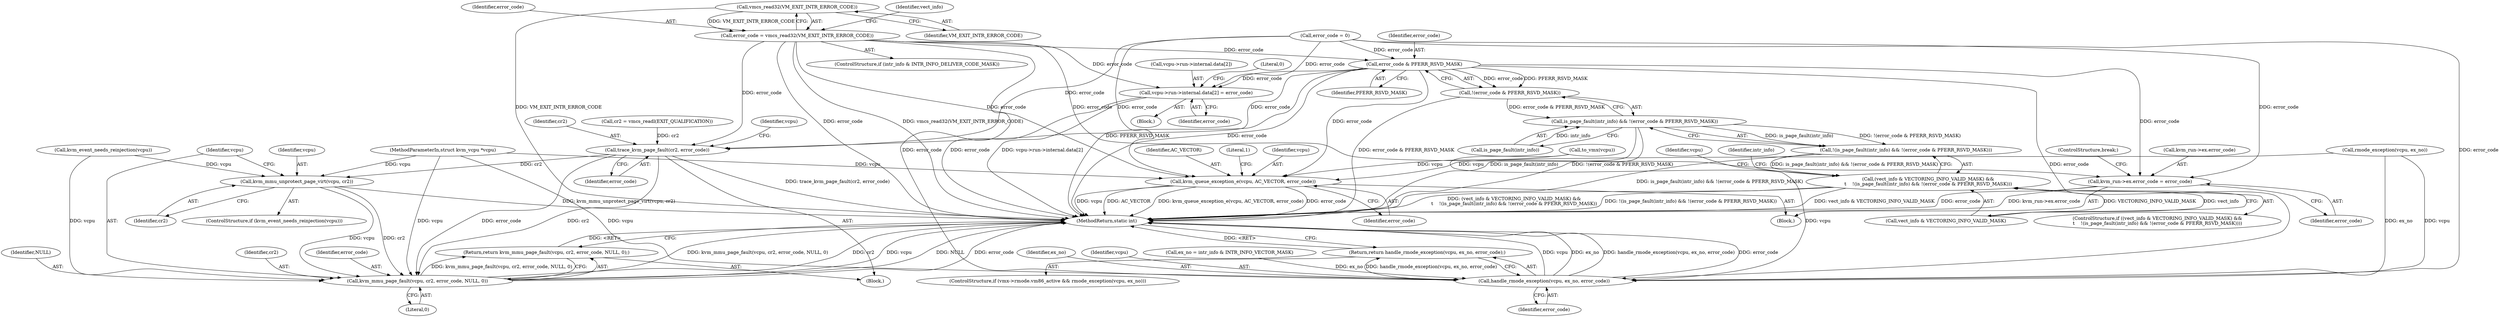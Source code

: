 digraph "0_linux_54a20552e1eae07aa240fa370a0293e006b5faed_0@API" {
"1000196" [label="(Call,vmcs_read32(VM_EXIT_INTR_ERROR_CODE))"];
"1000194" [label="(Call,error_code = vmcs_read32(VM_EXIT_INTR_ERROR_CODE))"];
"1000208" [label="(Call,error_code & PFERR_RSVD_MASK)"];
"1000207" [label="(Call,!(error_code & PFERR_RSVD_MASK))"];
"1000204" [label="(Call,is_page_fault(intr_info) && !(error_code & PFERR_RSVD_MASK))"];
"1000203" [label="(Call,!(is_page_fault(intr_info) && !(error_code & PFERR_RSVD_MASK)))"];
"1000199" [label="(Call,(vect_info & VECTORING_INFO_VALID_MASK) &&\n\t    !(is_page_fault(intr_info) && !(error_code & PFERR_RSVD_MASK)))"];
"1000259" [label="(Call,vcpu->run->internal.data[2] = error_code)"];
"1000282" [label="(Call,trace_kvm_page_fault(cr2, error_code))"];
"1000288" [label="(Call,kvm_mmu_unprotect_page_virt(vcpu, cr2))"];
"1000292" [label="(Call,kvm_mmu_page_fault(vcpu, cr2, error_code, NULL, 0))"];
"1000291" [label="(Return,return kvm_mmu_page_fault(vcpu, cr2, error_code, NULL, 0);)"];
"1000314" [label="(Call,handle_rmode_exception(vcpu, ex_no, error_code))"];
"1000313" [label="(Return,return handle_rmode_exception(vcpu, ex_no, error_code);)"];
"1000322" [label="(Call,kvm_queue_exception_e(vcpu, AC_VECTOR, error_code))"];
"1000447" [label="(Call,kvm_run->ex.error_code = error_code)"];
"1000285" [label="(ControlStructure,if (kvm_event_needs_reinjection(vcpu)))"];
"1000278" [label="(Call,cr2 = vmcs_readl(EXIT_QUALIFICATION))"];
"1000292" [label="(Call,kvm_mmu_page_fault(vcpu, cr2, error_code, NULL, 0))"];
"1000197" [label="(Identifier,VM_EXIT_INTR_ERROR_CODE)"];
"1000325" [label="(Identifier,error_code)"];
"1000327" [label="(Literal,1)"];
"1000198" [label="(ControlStructure,if ((vect_info & VECTORING_INFO_VALID_MASK) &&\n\t    !(is_page_fault(intr_info) && !(error_code & PFERR_RSVD_MASK))))"];
"1000196" [label="(Call,vmcs_read32(VM_EXIT_INTR_ERROR_CODE))"];
"1000287" [label="(Identifier,vcpu)"];
"1000316" [label="(Identifier,ex_no)"];
"1000315" [label="(Identifier,vcpu)"];
"1000314" [label="(Call,handle_rmode_exception(vcpu, ex_no, error_code))"];
"1000294" [label="(Identifier,cr2)"];
"1000297" [label="(Literal,0)"];
"1000194" [label="(Call,error_code = vmcs_read32(VM_EXIT_INTR_ERROR_CODE))"];
"1000291" [label="(Return,return kvm_mmu_page_fault(vcpu, cr2, error_code, NULL, 0);)"];
"1000215" [label="(Identifier,vcpu)"];
"1000448" [label="(Call,kvm_run->ex.error_code)"];
"1000205" [label="(Call,is_page_fault(intr_info))"];
"1000284" [label="(Identifier,error_code)"];
"1000303" [label="(ControlStructure,if (vmx->rmode.vm86_active && rmode_exception(vcpu, ex_no)))"];
"1000204" [label="(Call,is_page_fault(intr_info) && !(error_code & PFERR_RSVD_MASK))"];
"1000295" [label="(Identifier,error_code)"];
"1000210" [label="(Identifier,PFERR_RSVD_MASK)"];
"1000323" [label="(Identifier,vcpu)"];
"1000286" [label="(Call,kvm_event_needs_reinjection(vcpu))"];
"1000453" [label="(Identifier,error_code)"];
"1000190" [label="(ControlStructure,if (intr_info & INTR_INFO_DELIVER_CODE_MASK))"];
"1000457" [label="(MethodReturn,static int)"];
"1000271" [label="(Literal,0)"];
"1000290" [label="(Identifier,cr2)"];
"1000203" [label="(Call,!(is_page_fault(intr_info) && !(error_code & PFERR_RSVD_MASK)))"];
"1000289" [label="(Identifier,vcpu)"];
"1000200" [label="(Call,vect_info & VECTORING_INFO_VALID_MASK)"];
"1000298" [label="(Call,ex_no = intr_info & INTR_INFO_VECTOR_MASK)"];
"1000320" [label="(Block,)"];
"1000211" [label="(Block,)"];
"1000207" [label="(Call,!(error_code & PFERR_RSVD_MASK))"];
"1000107" [label="(MethodParameterIn,struct kvm_vcpu *vcpu)"];
"1000187" [label="(Call,error_code = 0)"];
"1000293" [label="(Identifier,vcpu)"];
"1000112" [label="(Call,to_vmx(vcpu))"];
"1000322" [label="(Call,kvm_queue_exception_e(vcpu, AC_VECTOR, error_code))"];
"1000282" [label="(Call,trace_kvm_page_fault(cr2, error_code))"];
"1000275" [label="(Block,)"];
"1000269" [label="(Identifier,error_code)"];
"1000454" [label="(ControlStructure,break;)"];
"1000195" [label="(Identifier,error_code)"];
"1000201" [label="(Identifier,vect_info)"];
"1000283" [label="(Identifier,cr2)"];
"1000274" [label="(Identifier,intr_info)"];
"1000288" [label="(Call,kvm_mmu_unprotect_page_virt(vcpu, cr2))"];
"1000313" [label="(Return,return handle_rmode_exception(vcpu, ex_no, error_code);)"];
"1000260" [label="(Call,vcpu->run->internal.data[2])"];
"1000447" [label="(Call,kvm_run->ex.error_code = error_code)"];
"1000209" [label="(Identifier,error_code)"];
"1000317" [label="(Identifier,error_code)"];
"1000259" [label="(Call,vcpu->run->internal.data[2] = error_code)"];
"1000208" [label="(Call,error_code & PFERR_RSVD_MASK)"];
"1000199" [label="(Call,(vect_info & VECTORING_INFO_VALID_MASK) &&\n\t    !(is_page_fault(intr_info) && !(error_code & PFERR_RSVD_MASK)))"];
"1000310" [label="(Call,rmode_exception(vcpu, ex_no))"];
"1000324" [label="(Identifier,AC_VECTOR)"];
"1000296" [label="(Identifier,NULL)"];
"1000196" -> "1000194"  [label="AST: "];
"1000196" -> "1000197"  [label="CFG: "];
"1000197" -> "1000196"  [label="AST: "];
"1000194" -> "1000196"  [label="CFG: "];
"1000196" -> "1000457"  [label="DDG: VM_EXIT_INTR_ERROR_CODE"];
"1000196" -> "1000194"  [label="DDG: VM_EXIT_INTR_ERROR_CODE"];
"1000194" -> "1000190"  [label="AST: "];
"1000195" -> "1000194"  [label="AST: "];
"1000201" -> "1000194"  [label="CFG: "];
"1000194" -> "1000457"  [label="DDG: error_code"];
"1000194" -> "1000457"  [label="DDG: vmcs_read32(VM_EXIT_INTR_ERROR_CODE)"];
"1000194" -> "1000208"  [label="DDG: error_code"];
"1000194" -> "1000259"  [label="DDG: error_code"];
"1000194" -> "1000282"  [label="DDG: error_code"];
"1000194" -> "1000314"  [label="DDG: error_code"];
"1000194" -> "1000322"  [label="DDG: error_code"];
"1000194" -> "1000447"  [label="DDG: error_code"];
"1000208" -> "1000207"  [label="AST: "];
"1000208" -> "1000210"  [label="CFG: "];
"1000209" -> "1000208"  [label="AST: "];
"1000210" -> "1000208"  [label="AST: "];
"1000207" -> "1000208"  [label="CFG: "];
"1000208" -> "1000457"  [label="DDG: error_code"];
"1000208" -> "1000457"  [label="DDG: PFERR_RSVD_MASK"];
"1000208" -> "1000207"  [label="DDG: error_code"];
"1000208" -> "1000207"  [label="DDG: PFERR_RSVD_MASK"];
"1000187" -> "1000208"  [label="DDG: error_code"];
"1000208" -> "1000259"  [label="DDG: error_code"];
"1000208" -> "1000282"  [label="DDG: error_code"];
"1000208" -> "1000314"  [label="DDG: error_code"];
"1000208" -> "1000322"  [label="DDG: error_code"];
"1000208" -> "1000447"  [label="DDG: error_code"];
"1000207" -> "1000204"  [label="AST: "];
"1000204" -> "1000207"  [label="CFG: "];
"1000207" -> "1000457"  [label="DDG: error_code & PFERR_RSVD_MASK"];
"1000207" -> "1000204"  [label="DDG: error_code & PFERR_RSVD_MASK"];
"1000204" -> "1000203"  [label="AST: "];
"1000204" -> "1000205"  [label="CFG: "];
"1000205" -> "1000204"  [label="AST: "];
"1000203" -> "1000204"  [label="CFG: "];
"1000204" -> "1000457"  [label="DDG: !(error_code & PFERR_RSVD_MASK)"];
"1000204" -> "1000457"  [label="DDG: is_page_fault(intr_info)"];
"1000204" -> "1000203"  [label="DDG: is_page_fault(intr_info)"];
"1000204" -> "1000203"  [label="DDG: !(error_code & PFERR_RSVD_MASK)"];
"1000205" -> "1000204"  [label="DDG: intr_info"];
"1000203" -> "1000199"  [label="AST: "];
"1000199" -> "1000203"  [label="CFG: "];
"1000203" -> "1000457"  [label="DDG: is_page_fault(intr_info) && !(error_code & PFERR_RSVD_MASK)"];
"1000203" -> "1000199"  [label="DDG: is_page_fault(intr_info) && !(error_code & PFERR_RSVD_MASK)"];
"1000199" -> "1000198"  [label="AST: "];
"1000199" -> "1000200"  [label="CFG: "];
"1000200" -> "1000199"  [label="AST: "];
"1000215" -> "1000199"  [label="CFG: "];
"1000274" -> "1000199"  [label="CFG: "];
"1000199" -> "1000457"  [label="DDG: vect_info & VECTORING_INFO_VALID_MASK"];
"1000199" -> "1000457"  [label="DDG: !(is_page_fault(intr_info) && !(error_code & PFERR_RSVD_MASK))"];
"1000199" -> "1000457"  [label="DDG: (vect_info & VECTORING_INFO_VALID_MASK) &&\n\t    !(is_page_fault(intr_info) && !(error_code & PFERR_RSVD_MASK))"];
"1000200" -> "1000199"  [label="DDG: vect_info"];
"1000200" -> "1000199"  [label="DDG: VECTORING_INFO_VALID_MASK"];
"1000259" -> "1000211"  [label="AST: "];
"1000259" -> "1000269"  [label="CFG: "];
"1000260" -> "1000259"  [label="AST: "];
"1000269" -> "1000259"  [label="AST: "];
"1000271" -> "1000259"  [label="CFG: "];
"1000259" -> "1000457"  [label="DDG: vcpu->run->internal.data[2]"];
"1000259" -> "1000457"  [label="DDG: error_code"];
"1000187" -> "1000259"  [label="DDG: error_code"];
"1000282" -> "1000275"  [label="AST: "];
"1000282" -> "1000284"  [label="CFG: "];
"1000283" -> "1000282"  [label="AST: "];
"1000284" -> "1000282"  [label="AST: "];
"1000287" -> "1000282"  [label="CFG: "];
"1000282" -> "1000457"  [label="DDG: trace_kvm_page_fault(cr2, error_code)"];
"1000278" -> "1000282"  [label="DDG: cr2"];
"1000187" -> "1000282"  [label="DDG: error_code"];
"1000282" -> "1000288"  [label="DDG: cr2"];
"1000282" -> "1000292"  [label="DDG: cr2"];
"1000282" -> "1000292"  [label="DDG: error_code"];
"1000288" -> "1000285"  [label="AST: "];
"1000288" -> "1000290"  [label="CFG: "];
"1000289" -> "1000288"  [label="AST: "];
"1000290" -> "1000288"  [label="AST: "];
"1000293" -> "1000288"  [label="CFG: "];
"1000288" -> "1000457"  [label="DDG: kvm_mmu_unprotect_page_virt(vcpu, cr2)"];
"1000286" -> "1000288"  [label="DDG: vcpu"];
"1000107" -> "1000288"  [label="DDG: vcpu"];
"1000288" -> "1000292"  [label="DDG: vcpu"];
"1000288" -> "1000292"  [label="DDG: cr2"];
"1000292" -> "1000291"  [label="AST: "];
"1000292" -> "1000297"  [label="CFG: "];
"1000293" -> "1000292"  [label="AST: "];
"1000294" -> "1000292"  [label="AST: "];
"1000295" -> "1000292"  [label="AST: "];
"1000296" -> "1000292"  [label="AST: "];
"1000297" -> "1000292"  [label="AST: "];
"1000291" -> "1000292"  [label="CFG: "];
"1000292" -> "1000457"  [label="DDG: kvm_mmu_page_fault(vcpu, cr2, error_code, NULL, 0)"];
"1000292" -> "1000457"  [label="DDG: cr2"];
"1000292" -> "1000457"  [label="DDG: vcpu"];
"1000292" -> "1000457"  [label="DDG: NULL"];
"1000292" -> "1000457"  [label="DDG: error_code"];
"1000292" -> "1000291"  [label="DDG: kvm_mmu_page_fault(vcpu, cr2, error_code, NULL, 0)"];
"1000286" -> "1000292"  [label="DDG: vcpu"];
"1000107" -> "1000292"  [label="DDG: vcpu"];
"1000291" -> "1000275"  [label="AST: "];
"1000457" -> "1000291"  [label="CFG: "];
"1000291" -> "1000457"  [label="DDG: <RET>"];
"1000314" -> "1000313"  [label="AST: "];
"1000314" -> "1000317"  [label="CFG: "];
"1000315" -> "1000314"  [label="AST: "];
"1000316" -> "1000314"  [label="AST: "];
"1000317" -> "1000314"  [label="AST: "];
"1000313" -> "1000314"  [label="CFG: "];
"1000314" -> "1000457"  [label="DDG: vcpu"];
"1000314" -> "1000457"  [label="DDG: ex_no"];
"1000314" -> "1000457"  [label="DDG: handle_rmode_exception(vcpu, ex_no, error_code)"];
"1000314" -> "1000457"  [label="DDG: error_code"];
"1000314" -> "1000313"  [label="DDG: handle_rmode_exception(vcpu, ex_no, error_code)"];
"1000310" -> "1000314"  [label="DDG: vcpu"];
"1000310" -> "1000314"  [label="DDG: ex_no"];
"1000112" -> "1000314"  [label="DDG: vcpu"];
"1000107" -> "1000314"  [label="DDG: vcpu"];
"1000298" -> "1000314"  [label="DDG: ex_no"];
"1000187" -> "1000314"  [label="DDG: error_code"];
"1000313" -> "1000303"  [label="AST: "];
"1000457" -> "1000313"  [label="CFG: "];
"1000313" -> "1000457"  [label="DDG: <RET>"];
"1000322" -> "1000320"  [label="AST: "];
"1000322" -> "1000325"  [label="CFG: "];
"1000323" -> "1000322"  [label="AST: "];
"1000324" -> "1000322"  [label="AST: "];
"1000325" -> "1000322"  [label="AST: "];
"1000327" -> "1000322"  [label="CFG: "];
"1000322" -> "1000457"  [label="DDG: AC_VECTOR"];
"1000322" -> "1000457"  [label="DDG: kvm_queue_exception_e(vcpu, AC_VECTOR, error_code)"];
"1000322" -> "1000457"  [label="DDG: error_code"];
"1000322" -> "1000457"  [label="DDG: vcpu"];
"1000310" -> "1000322"  [label="DDG: vcpu"];
"1000112" -> "1000322"  [label="DDG: vcpu"];
"1000107" -> "1000322"  [label="DDG: vcpu"];
"1000187" -> "1000322"  [label="DDG: error_code"];
"1000447" -> "1000320"  [label="AST: "];
"1000447" -> "1000453"  [label="CFG: "];
"1000448" -> "1000447"  [label="AST: "];
"1000453" -> "1000447"  [label="AST: "];
"1000454" -> "1000447"  [label="CFG: "];
"1000447" -> "1000457"  [label="DDG: error_code"];
"1000447" -> "1000457"  [label="DDG: kvm_run->ex.error_code"];
"1000187" -> "1000447"  [label="DDG: error_code"];
}
